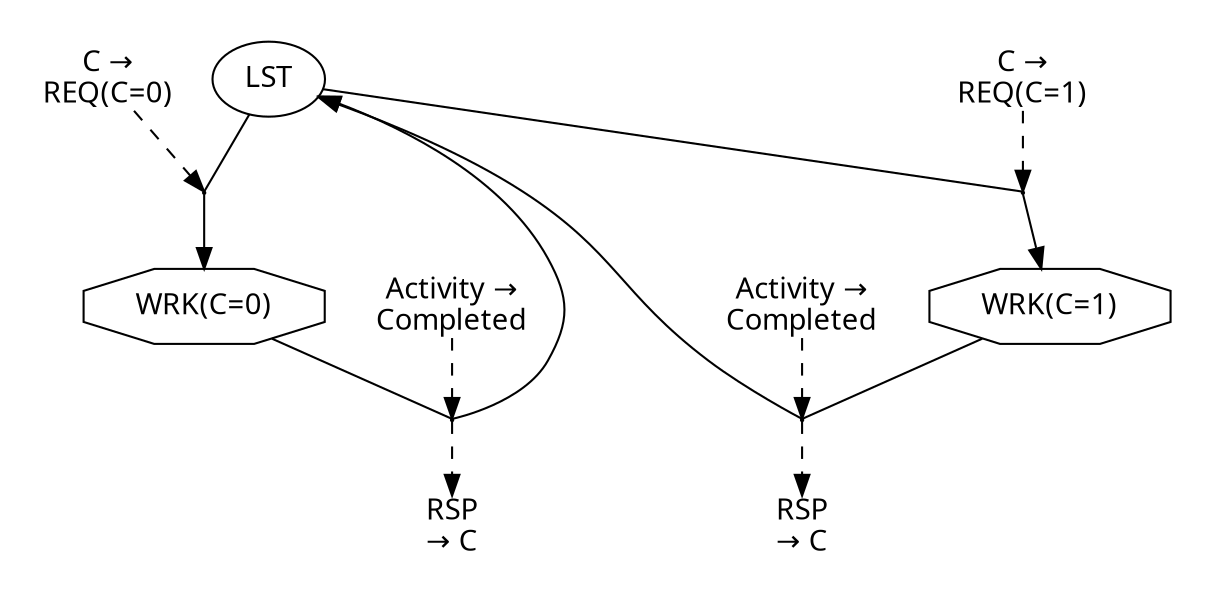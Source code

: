 digraph {
color=white;
graph [ fontname="sans-serif" ];
node [ fontname="sans-serif" ];
edge [ fontname="sans-serif" ];
A_0_false [ label="LST", shape=ellipse ];
A_1_true [ label="WRK(C=0)", shape=octagon ];
subgraph cluster_0 {
T_0_18446744073709551615 [ shape=point, height=0.015, width=0.015 ];
A_0_false -> T_0_18446744073709551615 [ arrowhead=none, direction=forward ];
T_0_18446744073709551615 -> A_1_true;
D_0_18446744073709551615_1 [ label="C &#8594;\nREQ(C=0)", shape=plain ];
D_0_18446744073709551615_1 -> T_0_18446744073709551615 [ color=Black, style=dashed ];
}
A_2_true [ label="WRK(C=1)", shape=octagon ];
subgraph cluster_1 {
T_1_18446744073709551615 [ shape=point, height=0.015, width=0.015 ];
A_0_false -> T_1_18446744073709551615 [ arrowhead=none, direction=forward ];
T_1_18446744073709551615 -> A_2_true;
D_1_18446744073709551615_2 [ label="C &#8594;\nREQ(C=1)", shape=plain ];
D_1_18446744073709551615_2 -> T_1_18446744073709551615 [ color=Black, style=dashed ];
}
subgraph cluster_2 {
T_2_18446744073709551615 [ shape=point, height=0.015, width=0.015 ];
A_1_true -> T_2_18446744073709551615 [ arrowhead=none, direction=forward ];
T_2_18446744073709551615 -> A_0_false;
D_2_18446744073709551615_3 [ label="Activity &#8594;\nCompleted", shape=plain ];
D_2_18446744073709551615_3 -> T_2_18446744073709551615 [ color=Black, style=dashed ];
S_2_18446744073709551615_4 [ label="RSP\n&#8594; C", shape=plain ];
T_2_18446744073709551615 -> S_2_18446744073709551615_4 [ color=Black, style=dashed ];
}
subgraph cluster_3 {
T_3_18446744073709551615 [ shape=point, height=0.015, width=0.015 ];
A_2_true -> T_3_18446744073709551615 [ arrowhead=none, direction=forward ];
T_3_18446744073709551615 -> A_0_false;
D_3_18446744073709551615_3 [ label="Activity &#8594;\nCompleted", shape=plain ];
D_3_18446744073709551615_3 -> T_3_18446744073709551615 [ color=Black, style=dashed ];
S_3_18446744073709551615_4 [ label="RSP\n&#8594; C", shape=plain ];
T_3_18446744073709551615 -> S_3_18446744073709551615_4 [ color=Black, style=dashed ];
}
}
